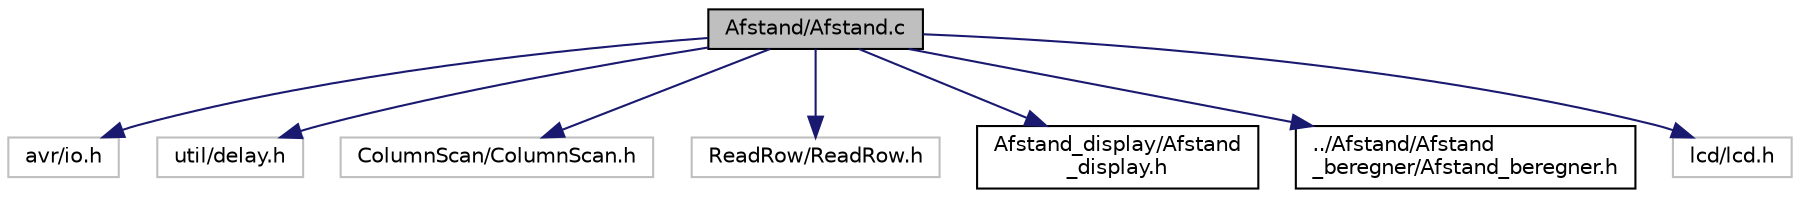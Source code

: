 digraph "Afstand/Afstand.c"
{
 // LATEX_PDF_SIZE
  edge [fontname="Helvetica",fontsize="10",labelfontname="Helvetica",labelfontsize="10"];
  node [fontname="Helvetica",fontsize="10",shape=record];
  Node0 [label="Afstand/Afstand.c",height=0.2,width=0.4,color="black", fillcolor="grey75", style="filled", fontcolor="black",tooltip=" "];
  Node0 -> Node1 [color="midnightblue",fontsize="10",style="solid"];
  Node1 [label="avr/io.h",height=0.2,width=0.4,color="grey75", fillcolor="white", style="filled",tooltip=" "];
  Node0 -> Node2 [color="midnightblue",fontsize="10",style="solid"];
  Node2 [label="util/delay.h",height=0.2,width=0.4,color="grey75", fillcolor="white", style="filled",tooltip=" "];
  Node0 -> Node3 [color="midnightblue",fontsize="10",style="solid"];
  Node3 [label="ColumnScan/ColumnScan.h",height=0.2,width=0.4,color="grey75", fillcolor="white", style="filled",tooltip=" "];
  Node0 -> Node4 [color="midnightblue",fontsize="10",style="solid"];
  Node4 [label="ReadRow/ReadRow.h",height=0.2,width=0.4,color="grey75", fillcolor="white", style="filled",tooltip=" "];
  Node0 -> Node5 [color="midnightblue",fontsize="10",style="solid"];
  Node5 [label="Afstand_display/Afstand\l_display.h",height=0.2,width=0.4,color="black", fillcolor="white", style="filled",URL="$_afstand__display_8h.html",tooltip=" "];
  Node0 -> Node6 [color="midnightblue",fontsize="10",style="solid"];
  Node6 [label="../Afstand/Afstand\l_beregner/Afstand_beregner.h",height=0.2,width=0.4,color="black", fillcolor="white", style="filled",URL="$_afstand__beregner_8h.html",tooltip=" "];
  Node0 -> Node7 [color="midnightblue",fontsize="10",style="solid"];
  Node7 [label="lcd/lcd.h",height=0.2,width=0.4,color="grey75", fillcolor="white", style="filled",tooltip=" "];
}

